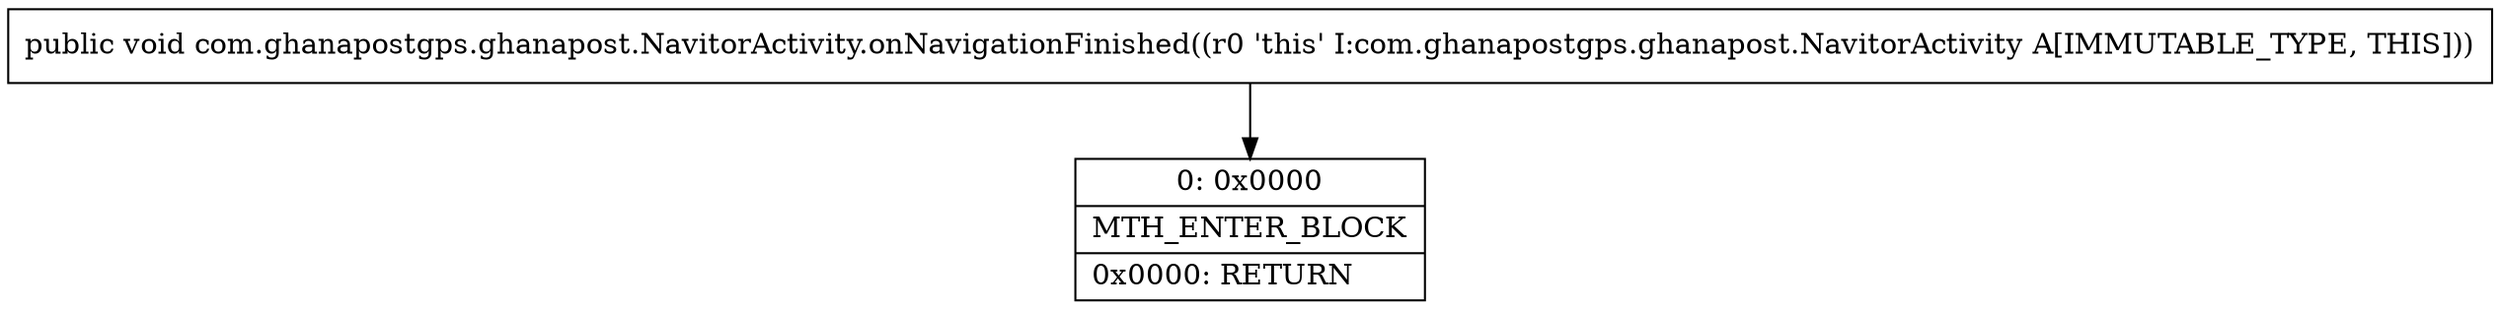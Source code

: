digraph "CFG forcom.ghanapostgps.ghanapost.NavitorActivity.onNavigationFinished()V" {
Node_0 [shape=record,label="{0\:\ 0x0000|MTH_ENTER_BLOCK\l|0x0000: RETURN   \l}"];
MethodNode[shape=record,label="{public void com.ghanapostgps.ghanapost.NavitorActivity.onNavigationFinished((r0 'this' I:com.ghanapostgps.ghanapost.NavitorActivity A[IMMUTABLE_TYPE, THIS])) }"];
MethodNode -> Node_0;
}

